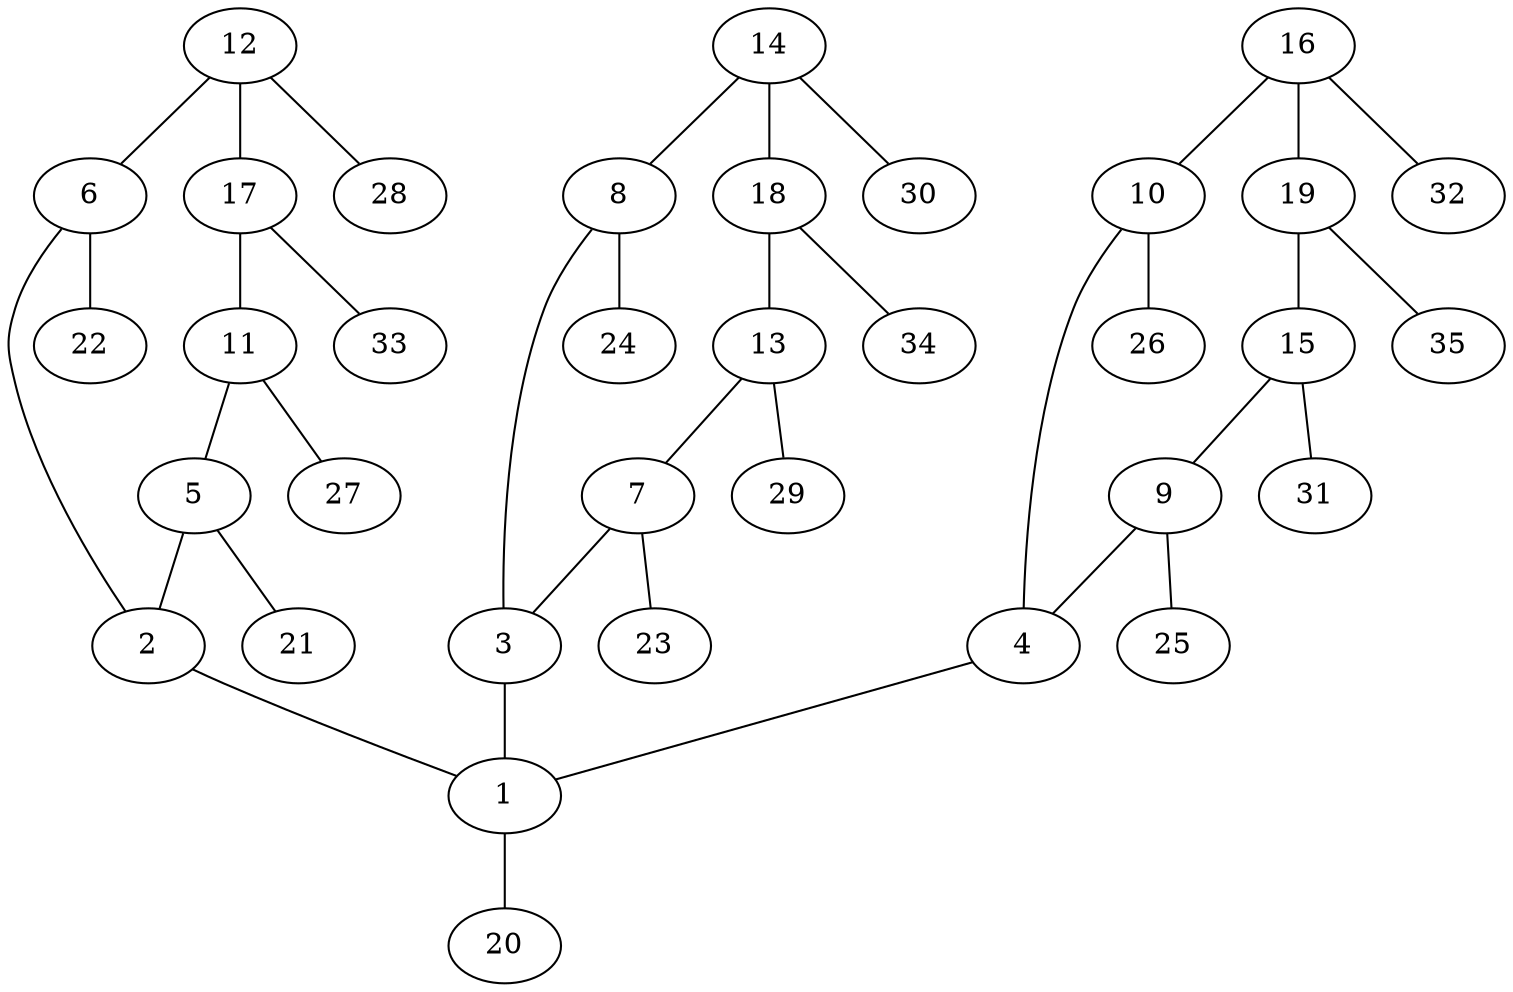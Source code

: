 graph molecule_2873 {
	1	 [chem=C];
	20	 [chem=H];
	1 -- 20	 [valence=1];
	2	 [chem=C];
	2 -- 1	 [valence=1];
	3	 [chem=C];
	3 -- 1	 [valence=1];
	4	 [chem=C];
	4 -- 1	 [valence=1];
	5	 [chem=C];
	5 -- 2	 [valence=2];
	21	 [chem=H];
	5 -- 21	 [valence=1];
	6	 [chem=C];
	6 -- 2	 [valence=1];
	22	 [chem=H];
	6 -- 22	 [valence=1];
	7	 [chem=C];
	7 -- 3	 [valence=2];
	23	 [chem=H];
	7 -- 23	 [valence=1];
	8	 [chem=C];
	8 -- 3	 [valence=1];
	24	 [chem=H];
	8 -- 24	 [valence=1];
	9	 [chem=C];
	9 -- 4	 [valence=2];
	25	 [chem=H];
	9 -- 25	 [valence=1];
	10	 [chem=C];
	10 -- 4	 [valence=1];
	26	 [chem=H];
	10 -- 26	 [valence=1];
	11	 [chem=C];
	11 -- 5	 [valence=1];
	27	 [chem=H];
	11 -- 27	 [valence=1];
	12	 [chem=C];
	12 -- 6	 [valence=2];
	17	 [chem=C];
	12 -- 17	 [valence=1];
	28	 [chem=H];
	12 -- 28	 [valence=1];
	13	 [chem=C];
	13 -- 7	 [valence=1];
	29	 [chem=H];
	13 -- 29	 [valence=1];
	14	 [chem=C];
	14 -- 8	 [valence=2];
	18	 [chem=C];
	14 -- 18	 [valence=1];
	30	 [chem=H];
	14 -- 30	 [valence=1];
	15	 [chem=C];
	15 -- 9	 [valence=1];
	31	 [chem=H];
	15 -- 31	 [valence=1];
	16	 [chem=C];
	16 -- 10	 [valence=2];
	19	 [chem=C];
	16 -- 19	 [valence=1];
	32	 [chem=H];
	16 -- 32	 [valence=1];
	17 -- 11	 [valence=2];
	33	 [chem=H];
	17 -- 33	 [valence=1];
	18 -- 13	 [valence=2];
	34	 [chem=H];
	18 -- 34	 [valence=1];
	19 -- 15	 [valence=2];
	35	 [chem=H];
	19 -- 35	 [valence=1];
}
